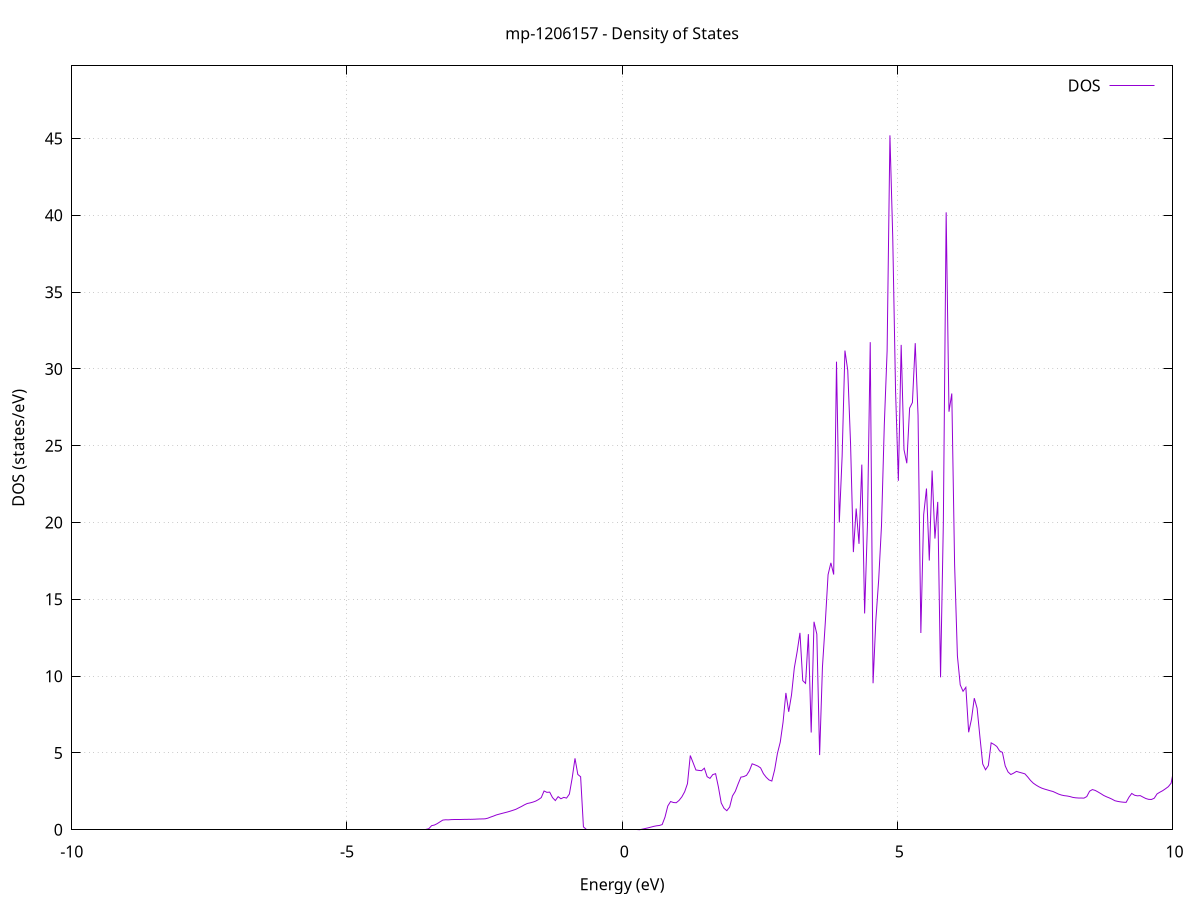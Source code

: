 set title 'mp-1206157 - Density of States'
set xlabel 'Energy (eV)'
set ylabel 'DOS (states/eV)'
set grid
set xrange [-10:10]
set yrange [0:49.729]
set xzeroaxis lt -1
set terminal png size 800,600
set output 'mp-1206157_dos_gnuplot.png'
plot '-' using 1:2 with lines title 'DOS'
-67.276700 0.000000
-67.225600 0.000000
-67.174500 0.000000
-67.123400 0.000000
-67.072300 0.000000
-67.021200 0.000000
-66.970100 0.000000
-66.919000 0.000000
-66.867900 0.000000
-66.816800 0.000000
-66.765700 0.000000
-66.714700 0.000000
-66.663600 0.000000
-66.612500 0.000000
-66.561400 0.000000
-66.510300 0.000000
-66.459200 0.000000
-66.408100 0.000000
-66.357000 0.000000
-66.305900 0.000000
-66.254800 0.000000
-66.203700 0.000000
-66.152600 0.000000
-66.101500 0.000000
-66.050500 0.000000
-65.999400 0.000000
-65.948300 0.000000
-65.897200 0.000000
-65.846100 0.000000
-65.795000 0.000000
-65.743900 0.000000
-65.692800 0.000000
-65.641700 0.000000
-65.590600 0.000000
-65.539500 0.000000
-65.488400 0.000000
-65.437300 0.000000
-65.386300 0.000000
-65.335200 0.000000
-65.284100 0.000000
-65.233000 0.000000
-65.181900 0.000000
-65.130800 0.000000
-65.079700 0.000000
-65.028600 0.000000
-64.977500 0.000000
-64.926400 0.000000
-64.875300 0.000000
-64.824200 0.000000
-64.773100 0.000000
-64.722100 0.000000
-64.671000 0.000000
-64.619900 0.000000
-64.568800 0.000000
-64.517700 0.000000
-64.466600 0.000000
-64.415500 0.000000
-64.364400 0.000000
-64.313300 0.000000
-64.262200 0.000000
-64.211100 0.000000
-64.160000 0.000000
-64.108900 0.000000
-64.057900 0.000000
-64.006800 0.000000
-63.955700 0.000000
-63.904600 0.000000
-63.853500 0.000000
-63.802400 0.000000
-63.751300 0.000000
-63.700200 0.000000
-63.649100 0.000000
-63.598000 0.000000
-63.546900 0.000000
-63.495800 0.000000
-63.444700 0.000000
-63.393700 0.000000
-63.342600 0.000000
-63.291500 0.000000
-63.240400 0.000000
-63.189300 0.000000
-63.138200 0.000000
-63.087100 0.000000
-63.036000 0.000000
-62.984900 0.000000
-62.933800 0.000000
-62.882700 0.000000
-62.831600 0.000000
-62.780500 0.000000
-62.729500 0.000000
-62.678400 0.000000
-62.627300 0.000000
-62.576200 0.000000
-62.525100 0.000000
-62.474000 0.000000
-62.422900 0.000000
-62.371800 0.000000
-62.320700 0.000000
-62.269600 0.000000
-62.218500 0.000000
-62.167400 0.000000
-62.116300 0.000000
-62.065300 0.000000
-62.014200 0.000000
-61.963100 0.000000
-61.912000 180.278000
-61.860900 4.368400
-61.809800 248.098100
-61.758700 0.000000
-61.707600 0.000000
-61.656500 0.000000
-61.605400 0.000000
-61.554300 0.000000
-61.503200 0.000000
-61.452100 0.000000
-61.401100 0.000000
-61.350000 0.000000
-61.298900 0.000000
-61.247800 0.000000
-61.196700 0.000000
-61.145600 0.000000
-61.094500 0.000000
-61.043400 0.000000
-60.992300 0.000000
-60.941200 0.000000
-60.890100 0.000000
-60.839000 0.000000
-60.787900 0.000000
-60.736900 0.000000
-60.685800 0.000000
-60.634700 0.000000
-60.583600 0.000000
-60.532500 0.000000
-60.481400 0.000000
-60.430300 0.000000
-60.379200 0.000000
-60.328100 0.000000
-60.277000 0.000000
-60.225900 0.000000
-60.174800 0.000000
-60.123700 0.000000
-60.072700 0.000000
-60.021600 0.000000
-59.970500 0.000000
-59.919400 0.000000
-59.868300 0.000000
-59.817200 0.000000
-59.766100 0.000000
-59.715000 0.000000
-59.663900 0.000000
-59.612800 0.000000
-59.561700 0.000000
-59.510600 0.000000
-59.459500 0.000000
-59.408500 0.000000
-59.357400 0.000000
-59.306300 0.000000
-59.255200 0.000000
-59.204100 0.000000
-59.153000 0.000000
-59.101900 0.000000
-59.050800 0.000000
-58.999700 0.000000
-58.948600 0.000000
-58.897500 0.000000
-58.846400 0.000000
-58.795300 0.000000
-58.744300 0.000000
-58.693200 0.000000
-58.642100 0.000000
-58.591000 0.000000
-58.539900 0.000000
-58.488800 0.000000
-58.437700 0.000000
-58.386600 0.000000
-58.335500 0.000000
-58.284400 0.000000
-58.233300 0.000000
-58.182200 0.000000
-58.131100 0.000000
-58.080100 0.000000
-58.029000 0.000000
-57.977900 0.000000
-57.926800 0.000000
-57.875700 0.000000
-57.824600 0.000000
-57.773500 0.000000
-57.722400 0.000000
-57.671300 0.000000
-57.620200 0.000000
-57.569100 0.000000
-57.518000 0.000000
-57.466900 0.000000
-57.415900 0.000000
-57.364800 0.000000
-57.313700 0.000000
-57.262600 0.000000
-57.211500 0.000000
-57.160400 0.000000
-57.109300 0.000000
-57.058200 0.000000
-57.007100 0.000000
-56.956000 0.000000
-56.904900 0.000000
-56.853800 0.000000
-56.802700 0.000000
-56.751700 0.000000
-56.700600 0.000000
-56.649500 0.000000
-56.598400 0.000000
-56.547300 0.000000
-56.496200 0.000000
-56.445100 0.000000
-56.394000 0.000000
-56.342900 0.000000
-56.291800 0.000000
-56.240700 0.000000
-56.189600 0.000000
-56.138500 0.000000
-56.087500 0.000000
-56.036400 0.000000
-55.985300 0.000000
-55.934200 0.000000
-55.883100 0.000000
-55.832000 0.000000
-55.780900 0.000000
-55.729800 0.000000
-55.678700 0.000000
-55.627600 0.000000
-55.576500 0.000000
-55.525400 0.000000
-55.474300 0.000000
-55.423300 0.000000
-55.372200 0.000000
-55.321100 0.000000
-55.270000 0.000000
-55.218900 0.000000
-55.167800 0.000000
-55.116700 0.000000
-55.065600 0.000000
-55.014500 0.000000
-54.963400 0.000000
-54.912300 0.000000
-54.861200 0.000000
-54.810100 0.000000
-54.759100 0.000000
-54.708000 0.000000
-54.656900 0.000000
-54.605800 0.000000
-54.554700 0.000000
-54.503600 0.000000
-54.452500 0.000000
-54.401400 0.000000
-54.350300 0.000000
-54.299200 0.000000
-54.248100 0.000000
-54.197000 0.000000
-54.145900 0.000000
-54.094900 0.000000
-54.043800 0.000000
-53.992700 0.000000
-53.941600 0.000000
-53.890500 0.000000
-53.839400 0.000000
-53.788300 0.000000
-53.737200 0.000000
-53.686100 0.000000
-53.635000 0.000000
-53.583900 0.000000
-53.532800 0.000000
-53.481700 0.000000
-53.430700 0.000000
-53.379600 0.000000
-53.328500 0.000000
-53.277400 0.000000
-53.226300 0.000000
-53.175200 0.000000
-53.124100 0.000000
-53.073000 0.000000
-53.021900 0.000000
-52.970800 0.000000
-52.919700 0.000000
-52.868600 0.000000
-52.817500 0.000000
-52.766500 0.000000
-52.715400 0.000000
-52.664300 0.000000
-52.613200 0.000000
-52.562100 0.000000
-52.511000 0.000000
-52.459900 0.000000
-52.408800 0.000000
-52.357700 0.000000
-52.306600 0.000000
-52.255500 0.000000
-52.204400 0.000000
-52.153300 0.000000
-52.102200 0.000000
-52.051200 0.000000
-52.000100 0.000000
-51.949000 0.000000
-51.897900 0.000000
-51.846800 0.000000
-51.795700 0.000000
-51.744600 0.000000
-51.693500 0.000000
-51.642400 0.000000
-51.591300 0.000000
-51.540200 0.000000
-51.489100 0.000000
-51.438000 0.000000
-51.387000 0.000000
-51.335900 0.000000
-51.284800 0.000000
-51.233700 0.000000
-51.182600 0.000000
-51.131500 0.000000
-51.080400 0.000000
-51.029300 0.000000
-50.978200 0.000000
-50.927100 0.000000
-50.876000 0.000000
-50.824900 0.000000
-50.773800 0.000000
-50.722800 0.000000
-50.671700 0.000000
-50.620600 0.000000
-50.569500 0.000000
-50.518400 0.000000
-50.467300 0.000000
-50.416200 0.000000
-50.365100 0.000000
-50.314000 0.000000
-50.262900 0.000000
-50.211800 0.000000
-50.160700 0.000000
-50.109600 0.000000
-50.058600 0.000000
-50.007500 0.000000
-49.956400 0.000000
-49.905300 0.000000
-49.854200 0.000000
-49.803100 0.000000
-49.752000 0.000000
-49.700900 0.000000
-49.649800 0.000000
-49.598700 0.000000
-49.547600 0.000000
-49.496500 0.000000
-49.445400 0.000000
-49.394400 0.000000
-49.343300 0.000000
-49.292200 0.000000
-49.241100 0.000000
-49.190000 0.000000
-49.138900 0.000000
-49.087800 0.000000
-49.036700 0.000000
-48.985600 0.000000
-48.934500 0.000000
-48.883400 0.000000
-48.832300 0.000000
-48.781200 0.000000
-48.730200 0.000000
-48.679100 0.000000
-48.628000 0.000000
-48.576900 0.000000
-48.525800 0.000000
-48.474700 0.000000
-48.423600 0.000000
-48.372500 0.000000
-48.321400 0.000000
-48.270300 0.000000
-48.219200 0.000000
-48.168100 0.000000
-48.117000 0.000000
-48.066000 0.000000
-48.014900 0.000000
-47.963800 0.000000
-47.912700 0.000000
-47.861600 0.000000
-47.810500 0.000000
-47.759400 0.000000
-47.708300 0.000000
-47.657200 0.000000
-47.606100 0.000000
-47.555000 0.000000
-47.503900 0.000000
-47.452800 0.000000
-47.401800 0.000000
-47.350700 0.000000
-47.299600 0.000000
-47.248500 0.000000
-47.197400 0.000000
-47.146300 0.000000
-47.095200 0.000000
-47.044100 0.000000
-46.993000 0.000000
-46.941900 0.000000
-46.890800 0.000000
-46.839700 0.000000
-46.788600 0.000000
-46.737600 0.000000
-46.686500 0.000000
-46.635400 0.000000
-46.584300 0.000000
-46.533200 0.000000
-46.482100 0.000000
-46.431000 0.000000
-46.379900 0.000000
-46.328800 0.000000
-46.277700 0.000000
-46.226600 0.000000
-46.175500 0.000000
-46.124400 0.000000
-46.073400 0.000000
-46.022300 0.000000
-45.971200 0.000000
-45.920100 0.000000
-45.869000 0.000000
-45.817900 0.000000
-45.766800 0.000000
-45.715700 0.000000
-45.664600 0.000000
-45.613500 0.000000
-45.562400 0.000000
-45.511300 0.000000
-45.460200 0.000000
-45.409200 0.000000
-45.358100 0.000000
-45.307000 0.000000
-45.255900 0.000000
-45.204800 0.000000
-45.153700 0.000000
-45.102600 0.000000
-45.051500 0.000000
-45.000400 0.000000
-44.949300 0.000000
-44.898200 0.000000
-44.847100 0.000000
-44.796000 0.000000
-44.745000 0.000000
-44.693900 0.000000
-44.642800 0.000000
-44.591700 0.000000
-44.540600 0.000000
-44.489500 0.000000
-44.438400 0.000000
-44.387300 0.000000
-44.336200 0.000000
-44.285100 0.000000
-44.234000 0.000000
-44.182900 0.000000
-44.131800 0.000000
-44.080800 0.000000
-44.029700 0.000000
-43.978600 0.000000
-43.927500 0.000000
-43.876400 0.000000
-43.825300 0.000000
-43.774200 0.000000
-43.723100 0.000000
-43.672000 0.000000
-43.620900 0.000000
-43.569800 0.000000
-43.518700 0.000000
-43.467600 0.000000
-43.416600 0.000000
-43.365500 0.000000
-43.314400 0.000000
-43.263300 0.000000
-43.212200 0.000000
-43.161100 0.000000
-43.110000 0.000000
-43.058900 0.000000
-43.007800 0.000000
-42.956700 0.000000
-42.905600 0.000000
-42.854500 0.000000
-42.803400 0.000000
-42.752400 0.000000
-42.701300 0.000000
-42.650200 0.000000
-42.599100 0.000000
-42.548000 0.000000
-42.496900 0.000000
-42.445800 0.000000
-42.394700 0.000000
-42.343600 0.000000
-42.292500 0.000000
-42.241400 0.000000
-42.190300 0.000000
-42.139200 0.000000
-42.088200 0.000000
-42.037100 0.000000
-41.986000 0.000000
-41.934900 0.000000
-41.883800 0.000000
-41.832700 0.000000
-41.781600 0.000000
-41.730500 0.000000
-41.679400 0.000000
-41.628300 0.000000
-41.577200 0.000000
-41.526100 0.000000
-41.475000 0.000000
-41.424000 0.000000
-41.372900 0.000000
-41.321800 0.000000
-41.270700 0.000000
-41.219600 0.000000
-41.168500 0.000000
-41.117400 0.000000
-41.066300 0.000000
-41.015200 0.000000
-40.964100 0.000000
-40.913000 0.000000
-40.861900 0.000000
-40.810800 0.000000
-40.759800 0.000000
-40.708700 0.000000
-40.657600 0.000000
-40.606500 0.000000
-40.555400 0.000000
-40.504300 0.000000
-40.453200 0.000000
-40.402100 0.000000
-40.351000 0.000000
-40.299900 0.000000
-40.248800 0.000000
-40.197700 0.000000
-40.146600 0.000000
-40.095600 0.000000
-40.044500 0.000000
-39.993400 0.000000
-39.942300 0.000000
-39.891200 0.000000
-39.840100 0.000000
-39.789000 0.000000
-39.737900 0.000000
-39.686800 0.000000
-39.635700 0.000000
-39.584600 0.000000
-39.533500 0.000000
-39.482400 0.000000
-39.431400 0.000000
-39.380300 0.000000
-39.329200 0.000000
-39.278100 0.000000
-39.227000 0.000000
-39.175900 0.000000
-39.124800 0.000000
-39.073700 0.000000
-39.022600 0.000000
-38.971500 0.000000
-38.920400 0.000000
-38.869300 0.000000
-38.818200 0.000000
-38.767200 0.000000
-38.716100 0.000000
-38.665000 0.000000
-38.613900 0.000000
-38.562800 0.000000
-38.511700 0.000000
-38.460600 0.000000
-38.409500 0.000000
-38.358400 0.000000
-38.307300 0.000000
-38.256200 0.000000
-38.205100 0.000000
-38.154000 0.000000
-38.103000 0.000000
-38.051900 0.000000
-38.000800 0.000000
-37.949700 0.000000
-37.898600 0.000000
-37.847500 0.000000
-37.796400 0.000000
-37.745300 0.000000
-37.694200 0.000000
-37.643100 0.000000
-37.592000 0.000000
-37.540900 0.000000
-37.489800 0.000000
-37.438800 0.000000
-37.387700 0.000000
-37.336600 0.000000
-37.285500 0.000000
-37.234400 0.000000
-37.183300 0.000000
-37.132200 0.000000
-37.081100 0.000000
-37.030000 0.000000
-36.978900 0.000000
-36.927800 0.000000
-36.876700 0.000000
-36.825600 0.000000
-36.774600 0.000000
-36.723500 0.000000
-36.672400 0.000000
-36.621300 0.000000
-36.570200 0.000000
-36.519100 0.000000
-36.468000 0.000000
-36.416900 0.000000
-36.365800 0.000000
-36.314700 0.000000
-36.263600 0.000000
-36.212500 0.000000
-36.161400 0.000000
-36.110400 0.000000
-36.059300 0.000000
-36.008200 0.000000
-35.957100 0.000000
-35.906000 0.000000
-35.854900 0.000000
-35.803800 0.000000
-35.752700 0.000000
-35.701600 0.000000
-35.650500 0.000000
-35.599400 0.000000
-35.548300 0.000000
-35.497200 0.000000
-35.446200 0.000000
-35.395100 0.000000
-35.344000 0.000000
-35.292900 0.000000
-35.241800 0.000000
-35.190700 0.000000
-35.139600 0.000000
-35.088500 0.000000
-35.037400 0.000000
-34.986300 0.000000
-34.935200 0.000000
-34.884100 0.000000
-34.833000 0.000000
-34.782000 0.000000
-34.730900 0.000000
-34.679800 0.000000
-34.628700 0.000000
-34.577600 0.000000
-34.526500 0.000000
-34.475400 0.000000
-34.424300 0.000000
-34.373200 0.000000
-34.322100 0.000000
-34.271000 0.000000
-34.219900 0.000000
-34.168800 0.000000
-34.117800 0.000000
-34.066700 0.000000
-34.015600 0.000000
-33.964500 0.000000
-33.913400 0.000000
-33.862300 0.000000
-33.811200 0.000000
-33.760100 0.000000
-33.709000 0.000000
-33.657900 0.000000
-33.606800 0.000000
-33.555700 0.000000
-33.504600 0.000000
-33.453600 0.000000
-33.402500 0.000000
-33.351400 0.000000
-33.300300 0.000000
-33.249200 0.000000
-33.198100 0.000000
-33.147000 0.000000
-33.095900 0.000000
-33.044800 0.000000
-32.993700 0.000000
-32.942600 0.000000
-32.891500 0.000000
-32.840400 0.000000
-32.789400 0.000000
-32.738300 0.000000
-32.687200 0.000000
-32.636100 0.000000
-32.585000 0.000000
-32.533900 0.000000
-32.482800 0.000000
-32.431700 0.000000
-32.380600 0.000000
-32.329500 0.000000
-32.278400 0.000000
-32.227300 0.000000
-32.176200 0.000000
-32.125200 0.000000
-32.074100 0.000000
-32.023000 0.000000
-31.971900 0.000000
-31.920800 0.000000
-31.869700 0.000000
-31.818600 0.000000
-31.767500 0.000000
-31.716400 0.000000
-31.665300 0.000000
-31.614200 0.000000
-31.563100 0.000000
-31.512000 0.000000
-31.461000 0.000000
-31.409900 0.000000
-31.358800 0.000000
-31.307700 0.000000
-31.256600 0.000000
-31.205500 0.000000
-31.154400 0.000000
-31.103300 0.000000
-31.052200 0.000000
-31.001100 0.000000
-30.950000 0.000000
-30.898900 0.000000
-30.847800 0.000000
-30.796700 0.000000
-30.745700 0.000000
-30.694600 0.000000
-30.643500 0.000000
-30.592400 0.000000
-30.541300 0.000000
-30.490200 0.000000
-30.439100 0.000000
-30.388000 0.000000
-30.336900 0.000000
-30.285800 0.000000
-30.234700 0.000000
-30.183600 0.000000
-30.132500 0.000000
-30.081500 0.000000
-30.030400 0.000000
-29.979300 0.000000
-29.928200 0.000000
-29.877100 0.000000
-29.826000 0.000000
-29.774900 0.000000
-29.723800 0.000000
-29.672700 0.000000
-29.621600 0.000000
-29.570500 0.000000
-29.519400 0.000000
-29.468300 0.000000
-29.417300 0.000000
-29.366200 0.000000
-29.315100 0.000000
-29.264000 0.000000
-29.212900 0.000000
-29.161800 0.000000
-29.110700 0.000000
-29.059600 0.000000
-29.008500 0.000000
-28.957400 0.000000
-28.906300 0.000000
-28.855200 0.000000
-28.804100 0.000000
-28.753100 0.000000
-28.702000 0.000000
-28.650900 0.000000
-28.599800 0.000000
-28.548700 0.000000
-28.497600 0.000000
-28.446500 0.000000
-28.395400 0.000000
-28.344300 0.000000
-28.293200 0.000000
-28.242100 0.000000
-28.191000 0.000000
-28.139900 0.000000
-28.088900 0.000000
-28.037800 0.000000
-27.986700 0.000000
-27.935600 0.000000
-27.884500 0.000000
-27.833400 0.000000
-27.782300 0.000000
-27.731200 0.000000
-27.680100 0.000000
-27.629000 0.000000
-27.577900 0.000000
-27.526800 0.000000
-27.475700 0.000000
-27.424700 0.000000
-27.373600 0.000000
-27.322500 0.000000
-27.271400 0.000000
-27.220300 0.000000
-27.169200 0.000000
-27.118100 0.000000
-27.067000 0.000000
-27.015900 0.000000
-26.964800 0.000000
-26.913700 0.000000
-26.862600 0.000000
-26.811500 0.000000
-26.760500 0.000000
-26.709400 0.000000
-26.658300 0.000000
-26.607200 0.000000
-26.556100 0.000000
-26.505000 0.000000
-26.453900 0.000000
-26.402800 0.000000
-26.351700 0.000000
-26.300600 0.000000
-26.249500 0.000000
-26.198400 0.000000
-26.147300 0.000000
-26.096300 0.000000
-26.045200 0.000000
-25.994100 0.000000
-25.943000 0.000000
-25.891900 0.000000
-25.840800 0.000000
-25.789700 0.000000
-25.738600 0.000000
-25.687500 0.000000
-25.636400 0.000000
-25.585300 0.000000
-25.534200 0.000000
-25.483100 0.000000
-25.432100 0.000000
-25.381000 0.000000
-25.329900 0.000000
-25.278800 0.000000
-25.227700 0.000000
-25.176600 0.000000
-25.125500 0.000000
-25.074400 0.000000
-25.023300 0.000000
-24.972200 0.000000
-24.921100 0.000000
-24.870000 0.000000
-24.818900 0.000000
-24.767900 0.000000
-24.716800 0.000000
-24.665700 0.000000
-24.614600 0.000000
-24.563500 0.000000
-24.512400 0.000000
-24.461300 0.000000
-24.410200 0.000000
-24.359100 0.000000
-24.308000 0.000000
-24.256900 0.000000
-24.205800 0.000000
-24.154700 0.000000
-24.103700 0.000000
-24.052600 0.000000
-24.001500 0.000000
-23.950400 0.000000
-23.899300 0.000000
-23.848200 0.000000
-23.797100 0.000000
-23.746000 0.000000
-23.694900 0.000000
-23.643800 0.000000
-23.592700 0.000000
-23.541600 0.000000
-23.490500 0.000000
-23.439500 0.000000
-23.388400 0.000000
-23.337300 0.000000
-23.286200 0.000000
-23.235100 0.000000
-23.184000 0.000000
-23.132900 0.000000
-23.081800 0.000000
-23.030700 0.000000
-22.979600 0.000000
-22.928500 0.000000
-22.877400 0.000000
-22.826300 0.000000
-22.775300 0.000000
-22.724200 0.000000
-22.673100 0.000000
-22.622000 0.000000
-22.570900 0.000000
-22.519800 0.000000
-22.468700 0.000000
-22.417600 0.000000
-22.366500 0.000000
-22.315400 0.000000
-22.264300 0.000000
-22.213200 0.000000
-22.162100 0.000000
-22.111100 0.000000
-22.060000 0.000000
-22.008900 0.000000
-21.957800 0.000000
-21.906700 0.000000
-21.855600 0.000000
-21.804500 0.000000
-21.753400 0.000000
-21.702300 0.000000
-21.651200 0.000000
-21.600100 0.000000
-21.549000 0.000000
-21.497900 0.000000
-21.446900 0.000000
-21.395800 0.000000
-21.344700 0.000000
-21.293600 0.000000
-21.242500 0.000000
-21.191400 0.000000
-21.140300 0.000000
-21.089200 0.000000
-21.038100 0.000000
-20.987000 0.000000
-20.935900 0.000000
-20.884800 0.000000
-20.833700 0.000000
-20.782700 0.000000
-20.731600 0.000000
-20.680500 0.000000
-20.629400 0.000000
-20.578300 0.000000
-20.527200 0.000000
-20.476100 0.000000
-20.425000 0.000000
-20.373900 0.000000
-20.322800 0.000000
-20.271700 0.000000
-20.220600 0.000000
-20.169500 0.000000
-20.118500 0.000000
-20.067400 0.000000
-20.016300 0.000000
-19.965200 0.000000
-19.914100 0.000000
-19.863000 0.000000
-19.811900 0.000000
-19.760800 0.000000
-19.709700 0.000000
-19.658600 0.000000
-19.607500 0.000000
-19.556400 0.000000
-19.505300 0.000000
-19.454300 0.000000
-19.403200 0.000000
-19.352100 0.000000
-19.301000 0.000000
-19.249900 0.000000
-19.198800 0.000000
-19.147700 0.000000
-19.096600 0.000000
-19.045500 0.000000
-18.994400 0.000000
-18.943300 0.000000
-18.892200 0.000000
-18.841100 0.000000
-18.790100 0.000000
-18.739000 0.000000
-18.687900 0.000000
-18.636800 0.000000
-18.585700 0.000000
-18.534600 0.000000
-18.483500 0.000000
-18.432400 0.000000
-18.381300 0.000000
-18.330200 0.000000
-18.279100 0.000000
-18.228000 0.000000
-18.176900 0.000000
-18.125900 0.000000
-18.074800 0.000000
-18.023700 0.000000
-17.972600 0.000000
-17.921500 0.000000
-17.870400 0.000000
-17.819300 0.000000
-17.768200 0.000000
-17.717100 0.000000
-17.666000 0.000000
-17.614900 0.000000
-17.563800 0.000000
-17.512700 0.000000
-17.461700 0.000000
-17.410600 0.000000
-17.359500 0.000000
-17.308400 0.000000
-17.257300 0.000000
-17.206200 0.000000
-17.155100 0.000000
-17.104000 0.000000
-17.052900 0.000000
-17.001800 0.000000
-16.950700 0.000000
-16.899600 0.000000
-16.848500 0.000000
-16.797500 0.000000
-16.746400 0.000000
-16.695300 0.000000
-16.644200 0.000000
-16.593100 0.000000
-16.542000 0.000000
-16.490900 0.000000
-16.439800 0.000000
-16.388700 0.000000
-16.337600 0.000000
-16.286500 0.000000
-16.235400 0.000000
-16.184300 0.000000
-16.133300 0.000000
-16.082200 0.000000
-16.031100 0.000000
-15.980000 0.000000
-15.928900 0.000000
-15.877800 0.000000
-15.826700 0.000000
-15.775600 0.000000
-15.724500 0.000000
-15.673400 0.000000
-15.622300 0.000000
-15.571200 0.000000
-15.520100 0.000000
-15.469100 0.000000
-15.418000 0.000000
-15.366900 0.000000
-15.315800 0.000000
-15.264700 0.000000
-15.213600 0.000000
-15.162500 0.000000
-15.111400 0.000000
-15.060300 0.000000
-15.009200 0.000000
-14.958100 0.000000
-14.907000 0.000000
-14.855900 0.000000
-14.804900 0.000000
-14.753800 0.000000
-14.702700 0.000000
-14.651600 0.000000
-14.600500 0.000000
-14.549400 0.000000
-14.498300 0.000000
-14.447200 0.000000
-14.396100 0.000000
-14.345000 0.000000
-14.293900 0.000000
-14.242800 0.000000
-14.191700 0.000000
-14.140700 0.000000
-14.089600 0.000000
-14.038500 0.000000
-13.987400 0.000000
-13.936300 0.000000
-13.885200 0.000000
-13.834100 0.000000
-13.783000 0.000000
-13.731900 0.000000
-13.680800 0.000000
-13.629700 0.000000
-13.578600 0.000000
-13.527500 0.000000
-13.476500 0.000000
-13.425400 0.000000
-13.374300 0.000000
-13.323200 0.000000
-13.272100 0.000000
-13.221000 0.000000
-13.169900 0.000000
-13.118800 0.000000
-13.067700 0.000000
-13.016600 0.000000
-12.965500 0.000000
-12.914400 0.000000
-12.863300 0.000000
-12.812300 0.000000
-12.761200 0.000000
-12.710100 0.000000
-12.659000 0.000000
-12.607900 0.000000
-12.556800 0.000000
-12.505700 0.000000
-12.454600 0.000000
-12.403500 0.000000
-12.352400 0.000000
-12.301300 0.000000
-12.250200 0.000000
-12.199100 0.000000
-12.148100 0.000000
-12.097000 0.000000
-12.045900 0.000000
-11.994800 0.000000
-11.943700 0.000000
-11.892600 0.000000
-11.841500 0.000000
-11.790400 0.000000
-11.739300 0.000000
-11.688200 0.000000
-11.637100 0.000000
-11.586000 0.000000
-11.534900 0.000000
-11.483900 0.000000
-11.432800 0.000000
-11.381700 0.000000
-11.330600 0.000000
-11.279500 0.000000
-11.228400 0.000000
-11.177300 0.000000
-11.126200 0.000000
-11.075100 0.000000
-11.024000 0.000000
-10.972900 0.000000
-10.921800 0.000000
-10.870700 0.000000
-10.819700 0.000000
-10.768600 0.000000
-10.717500 0.000000
-10.666400 0.000000
-10.615300 0.000000
-10.564200 0.000000
-10.513100 0.000000
-10.462000 0.000000
-10.410900 0.000000
-10.359800 0.000000
-10.308700 0.000000
-10.257600 0.000000
-10.206500 0.000000
-10.155500 0.000000
-10.104400 0.000000
-10.053300 0.000000
-10.002200 0.000000
-9.951100 0.000000
-9.900000 0.000000
-9.848900 0.000000
-9.797800 0.000000
-9.746700 0.000000
-9.695600 0.000000
-9.644500 0.000000
-9.593400 0.000000
-9.542300 0.000000
-9.491300 0.000000
-9.440200 0.000000
-9.389100 0.000000
-9.338000 0.000000
-9.286900 0.000000
-9.235800 0.000000
-9.184700 0.000000
-9.133600 0.000000
-9.082500 0.000000
-9.031400 0.000000
-8.980300 0.000000
-8.929200 0.000000
-8.878100 0.000000
-8.827000 0.000000
-8.776000 0.000000
-8.724900 0.000000
-8.673800 0.000000
-8.622700 0.000000
-8.571600 0.000000
-8.520500 0.000000
-8.469400 0.000000
-8.418300 0.000000
-8.367200 0.000000
-8.316100 0.000000
-8.265000 0.000000
-8.213900 0.000000
-8.162800 0.000000
-8.111800 0.000000
-8.060700 0.000000
-8.009600 0.000000
-7.958500 0.000000
-7.907400 0.000000
-7.856300 0.000000
-7.805200 0.000000
-7.754100 0.000000
-7.703000 0.000000
-7.651900 0.000000
-7.600800 0.000000
-7.549700 0.000000
-7.498600 0.000000
-7.447600 0.000000
-7.396500 0.000000
-7.345400 0.000000
-7.294300 0.000000
-7.243200 0.000000
-7.192100 0.000000
-7.141000 0.000000
-7.089900 0.000000
-7.038800 0.000000
-6.987700 0.000000
-6.936600 0.000000
-6.885500 0.000000
-6.834400 0.000000
-6.783400 0.000000
-6.732300 0.000000
-6.681200 0.000000
-6.630100 0.000000
-6.579000 0.000000
-6.527900 0.000000
-6.476800 0.000000
-6.425700 0.000000
-6.374600 0.000000
-6.323500 0.000000
-6.272400 0.000000
-6.221300 0.000000
-6.170200 0.000000
-6.119200 0.000000
-6.068100 0.000000
-6.017000 0.000000
-5.965900 0.000000
-5.914800 0.000000
-5.863700 0.000000
-5.812600 0.000000
-5.761500 0.000000
-5.710400 0.000000
-5.659300 0.000000
-5.608200 0.000000
-5.557100 0.000000
-5.506000 0.000000
-5.455000 0.000000
-5.403900 0.000000
-5.352800 0.000000
-5.301700 0.000000
-5.250600 0.000000
-5.199500 0.000000
-5.148400 0.000000
-5.097300 0.000000
-5.046200 0.000000
-4.995100 0.000000
-4.944000 0.000000
-4.892900 0.000000
-4.841800 0.000000
-4.790800 0.000000
-4.739700 0.000000
-4.688600 0.000000
-4.637500 0.000000
-4.586400 0.000000
-4.535300 0.000000
-4.484200 0.000000
-4.433100 0.000000
-4.382000 0.000000
-4.330900 0.000000
-4.279800 0.000000
-4.228700 0.000000
-4.177600 0.000000
-4.126600 0.000000
-4.075500 0.000000
-4.024400 0.000000
-3.973300 0.000000
-3.922200 0.000000
-3.871100 0.000000
-3.820000 0.000000
-3.768900 0.000000
-3.717800 0.000000
-3.666700 0.000000
-3.615600 0.000000
-3.564500 0.000000
-3.513400 0.070700
-3.462400 0.267200
-3.411300 0.308100
-3.360200 0.400100
-3.309100 0.517900
-3.258000 0.631200
-3.206900 0.651000
-3.155800 0.645800
-3.104700 0.662500
-3.053600 0.668900
-3.002500 0.668800
-2.951400 0.666600
-2.900300 0.673600
-2.849200 0.677700
-2.798200 0.679900
-2.747100 0.679700
-2.696000 0.685400
-2.644900 0.694900
-2.593800 0.703500
-2.542700 0.706800
-2.491600 0.712400
-2.440500 0.755000
-2.389400 0.827400
-2.338300 0.891200
-2.287200 0.964400
-2.236100 1.015400
-2.185000 1.064400
-2.134000 1.111700
-2.082900 1.158900
-2.031800 1.213000
-1.980700 1.272600
-1.929600 1.335500
-1.878500 1.429000
-1.827400 1.519500
-1.776300 1.622500
-1.725200 1.710300
-1.674100 1.748800
-1.623000 1.799400
-1.571900 1.865100
-1.520800 1.964700
-1.469800 2.093100
-1.418700 2.525900
-1.367600 2.437100
-1.316500 2.449400
-1.265400 2.096000
-1.214300 1.901100
-1.163200 2.156400
-1.112100 2.019400
-1.061000 2.108400
-1.009900 2.063200
-0.958800 2.323600
-0.907700 3.371900
-0.856600 4.649600
-0.805600 3.602100
-0.754500 3.452100
-0.703400 0.188100
-0.652300 0.000000
-0.601200 0.000000
-0.550100 0.000000
-0.499000 0.000000
-0.447900 0.000000
-0.396800 0.000000
-0.345700 0.000000
-0.294600 0.000000
-0.243500 0.000000
-0.192400 0.000000
-0.141400 0.000000
-0.090300 0.000000
-0.039200 0.000000
0.011900 0.000000
0.063000 0.000000
0.114100 0.000000
0.165200 0.000000
0.216300 0.000000
0.267400 0.000000
0.318500 0.003200
0.369600 0.043300
0.420700 0.084000
0.471800 0.126000
0.522800 0.172700
0.573900 0.221600
0.625000 0.258300
0.676100 0.279600
0.727200 0.338300
0.778300 0.819400
0.829400 1.547700
0.880500 1.840000
0.931600 1.774800
0.982700 1.759500
1.033800 1.910700
1.084900 2.142000
1.136000 2.474200
1.187000 3.003200
1.238100 4.834300
1.289200 4.366700
1.340300 3.892700
1.391400 3.865800
1.442500 3.845300
1.493600 4.008900
1.544700 3.453400
1.595800 3.346200
1.646900 3.592500
1.698000 3.650700
1.749100 2.784200
1.800200 1.747000
1.851200 1.395100
1.902300 1.241100
1.953400 1.479800
2.004500 2.201800
2.055600 2.499200
2.106700 2.979900
2.157800 3.426100
2.208900 3.461400
2.260000 3.543400
2.311100 3.833600
2.362200 4.295100
2.413300 4.226900
2.464400 4.149700
2.515400 4.028700
2.566500 3.654000
2.617600 3.417400
2.668700 3.243500
2.719800 3.172500
2.770900 3.903600
2.822000 4.978500
2.873100 5.708600
2.924200 7.012900
2.975300 8.907700
3.026400 7.681400
3.077500 8.778100
3.128600 10.539100
3.179600 11.590300
3.230700 12.818200
3.281800 9.709400
3.332900 9.531100
3.384000 12.736600
3.435100 6.329400
3.486200 13.540600
3.537300 12.738600
3.588400 4.866200
3.639500 10.594700
3.690600 13.442100
3.741700 16.607800
3.792800 17.378000
3.843800 16.616300
3.894900 30.473600
3.946000 20.007900
3.997100 24.313600
4.048200 31.196300
4.099300 29.908100
4.150400 25.132000
4.201500 18.075100
4.252600 20.915800
4.303700 18.614400
4.354800 23.772100
4.405900 14.082800
4.457000 19.848600
4.508000 31.742400
4.559100 9.538700
4.610200 13.656400
4.661300 16.271500
4.712400 19.788700
4.763500 26.369400
4.814600 31.176500
4.865700 45.208300
4.916800 38.574400
4.967900 28.584700
5.019000 22.719600
5.070100 31.566900
5.121200 24.749900
5.172200 23.860700
5.223300 27.451600
5.274400 27.814000
5.325500 31.679300
5.376600 26.985400
5.427700 12.812000
5.478800 20.516900
5.529900 22.214200
5.581000 17.529400
5.632100 23.384200
5.683200 18.955800
5.734300 21.345900
5.785400 9.922600
5.836400 20.000500
5.887500 40.192500
5.938600 27.214800
5.989700 28.401200
6.040800 17.271500
6.091900 11.314100
6.143000 9.433500
6.194100 9.015300
6.245200 9.274400
6.296300 6.347500
6.347400 7.200000
6.398500 8.567700
6.449600 7.911300
6.500600 6.053800
6.551700 4.285500
6.602800 3.906800
6.653900 4.180700
6.705000 5.658000
6.756100 5.557500
6.807200 5.422900
6.858300 5.133800
6.909400 5.037400
6.960500 4.157400
7.011600 3.765600
7.062700 3.597400
7.113800 3.687500
7.164800 3.801900
7.215900 3.744200
7.267000 3.695000
7.318100 3.641600
7.369200 3.437700
7.420300 3.210600
7.471400 3.031200
7.522500 2.905400
7.573600 2.796900
7.624700 2.710000
7.675800 2.647800
7.726900 2.594200
7.778000 2.539300
7.829000 2.491000
7.880100 2.406300
7.931200 2.321100
7.982300 2.260400
8.033400 2.221300
8.084500 2.199400
8.135600 2.164000
8.186700 2.110300
8.237800 2.082300
8.288900 2.068600
8.340000 2.067200
8.391100 2.060300
8.442200 2.161600
8.493200 2.509300
8.544300 2.616600
8.595400 2.562700
8.646500 2.462000
8.697600 2.353900
8.748700 2.236700
8.799800 2.149500
8.850900 2.075300
8.902000 1.991200
8.953100 1.891600
9.004200 1.847900
9.055300 1.816200
9.106400 1.795300
9.157400 1.783900
9.208500 2.117100
9.259600 2.365900
9.310700 2.249100
9.361800 2.209600
9.412900 2.224600
9.464000 2.127700
9.515100 2.034600
9.566200 1.980900
9.617300 1.972500
9.668400 2.052900
9.719500 2.335800
9.770600 2.446800
9.821600 2.545100
9.872700 2.670100
9.923800 2.805900
9.974900 3.033900
10.026000 3.991500
10.077100 3.051800
10.128200 2.842900
10.179300 2.812600
10.230400 2.756800
10.281500 2.771000
10.332600 2.949400
10.383700 3.036100
10.434800 3.142100
10.485800 3.162200
10.536900 3.121200
10.588000 3.055900
10.639100 2.875400
10.690200 2.773900
10.741300 2.726000
10.792400 2.574400
10.843500 2.877200
10.894600 3.427500
10.945700 3.906000
10.996800 3.536100
11.047900 3.771400
11.099000 3.799300
11.150000 3.685500
11.201100 3.505900
11.252200 3.575200
11.303300 3.454300
11.354400 3.345800
11.405500 3.561800
11.456600 3.701400
11.507700 3.842100
11.558800 3.723800
11.609900 3.501500
11.661000 3.381300
11.712100 3.054400
11.763200 3.074900
11.814200 3.130000
11.865300 3.001700
11.916400 2.777000
11.967500 2.597000
12.018600 2.471000
12.069700 2.461400
12.120800 2.335100
12.171900 2.400700
12.223000 2.587900
12.274100 2.992200
12.325200 3.235100
12.376300 3.341800
12.427400 3.398600
12.478400 3.309700
12.529500 3.383300
12.580600 3.900600
12.631700 3.959100
12.682800 3.952000
12.733900 3.967500
12.785000 3.834200
12.836100 3.876200
12.887200 3.515100
12.938300 2.958400
12.989400 2.828000
13.040500 2.746100
13.091600 2.725500
13.142700 2.855100
13.193700 2.952600
13.244800 2.981600
13.295900 3.016900
13.347000 2.941900
13.398100 2.726100
13.449200 2.513500
13.500300 2.350200
13.551400 2.415800
13.602500 2.504400
13.653600 2.662000
13.704700 2.815400
13.755800 3.075400
13.806900 3.205400
13.857900 3.362300
13.909000 3.392400
13.960100 3.673900
14.011200 3.907200
14.062300 3.773800
14.113400 3.892700
14.164500 3.796400
14.215600 3.540700
14.266700 3.526200
14.317800 3.461700
14.368900 3.397700
14.420000 3.429400
14.471100 3.390700
14.522100 3.021400
14.573200 2.806400
14.624300 2.788200
14.675400 2.700200
14.726500 2.747000
14.777600 2.873900
14.828700 2.871700
14.879800 2.875400
14.930900 2.913000
14.982000 2.973400
15.033100 3.039500
15.084200 3.129000
15.135300 3.224800
15.186300 3.373800
15.237400 3.304800
15.288500 3.349500
15.339600 3.456500
15.390700 3.378300
15.441800 3.272500
15.492900 3.241700
15.544000 3.316900
15.595100 3.391000
15.646200 3.380200
15.697300 3.344100
15.748400 3.434700
15.799500 3.438900
15.850500 3.493200
15.901600 3.894600
15.952700 3.885900
16.003800 3.720500
16.054900 3.498800
16.106000 3.332000
16.157100 3.272800
16.208200 3.416000
16.259300 3.321600
16.310400 3.173300
16.361500 3.163000
16.412600 3.147300
16.463700 3.143400
16.514700 3.176500
16.565800 3.201600
16.616900 3.293400
16.668000 3.332300
16.719100 3.344500
16.770200 3.393800
16.821300 3.464800
16.872400 3.396100
16.923500 3.374700
16.974600 3.342000
17.025700 3.141300
17.076800 3.019700
17.127900 2.942500
17.178900 2.880400
17.230000 2.834000
17.281100 2.761600
17.332200 2.778000
17.383300 2.757300
17.434400 2.653700
17.485500 2.728000
17.536600 2.902800
17.587700 3.028600
17.638800 3.151600
17.689900 3.266200
17.741000 3.414200
17.792100 3.438800
17.843100 3.751300
17.894200 3.484000
17.945300 3.354800
17.996400 3.398000
18.047500 3.508300
18.098600 3.675800
18.149700 3.630100
18.200800 3.635600
18.251900 3.577200
18.303000 3.390100
18.354100 3.410500
18.405200 3.460600
18.456300 3.583500
18.507300 3.665300
18.558400 3.595400
18.609500 3.425300
18.660600 3.228700
18.711700 3.311100
18.762800 3.556200
18.813900 3.587600
18.865000 3.580800
18.916100 3.605900
18.967200 3.472800
19.018300 3.517500
19.069400 3.430300
19.120500 3.328200
19.171500 3.378500
19.222600 3.609900
19.273700 3.119000
19.324800 3.015200
19.375900 3.169100
19.427000 3.537800
19.478100 3.834700
19.529200 3.930600
19.580300 3.887600
19.631400 3.694400
19.682500 3.552000
19.733600 3.493300
19.784700 3.337700
19.835700 3.214400
19.886800 2.870900
19.937900 2.677900
19.989000 2.846300
20.040100 2.920700
20.091200 3.104500
20.142300 3.328600
20.193400 3.675700
20.244500 3.836000
20.295600 4.072800
20.346700 4.194800
20.397800 4.235800
20.448900 4.268600
20.499900 4.210100
20.551000 4.118200
20.602100 3.966600
20.653200 3.766900
20.704300 3.739100
20.755400 3.777200
20.806500 3.852500
20.857600 4.362000
20.908700 4.462300
20.959800 4.309800
21.010900 4.154300
21.062000 4.077900
21.113100 3.955300
21.164100 3.938300
21.215200 3.719600
21.266300 3.485200
21.317400 3.569000
21.368500 3.638800
21.419600 3.733000
21.470700 3.923200
21.521800 4.027600
21.572900 3.945900
21.624000 4.018500
21.675100 4.110300
21.726200 4.047500
21.777300 3.760300
21.828300 3.543300
21.879400 3.584300
21.930500 3.743800
21.981600 3.870500
22.032700 3.793100
22.083800 3.605900
22.134900 3.501000
22.186000 3.485200
22.237100 3.546600
22.288200 3.982500
22.339300 4.233500
22.390400 4.410800
22.441500 4.538200
22.492500 4.610300
22.543600 4.508300
22.594700 4.656100
22.645800 4.155300
22.696900 3.854200
22.748000 3.752700
22.799100 3.790700
22.850200 3.900900
22.901300 4.011200
22.952400 4.185600
23.003500 4.140700
23.054600 3.994600
23.105700 3.922100
23.156700 4.220700
23.207800 4.545000
23.258900 4.517400
23.310000 4.383000
23.361100 4.265300
23.412200 4.358900
23.463300 4.278300
23.514400 4.114500
23.565500 4.147600
23.616600 4.431300
23.667700 4.283500
23.718800 3.751000
23.769900 3.599600
23.820900 3.672700
23.872000 3.921700
23.923100 4.119800
23.974200 4.079300
24.025300 4.142500
24.076400 4.185000
24.127500 4.185700
24.178600 3.985200
24.229700 3.829500
24.280800 3.788200
24.331900 4.092100
24.383000 4.356000
24.434100 4.161400
24.485100 4.062100
24.536200 4.122400
24.587300 4.039800
24.638400 4.367700
24.689500 4.343400
24.740600 3.920700
24.791700 3.795800
24.842800 3.788400
24.893900 3.503500
24.945000 3.177200
24.996100 3.310100
25.047200 3.615300
25.098300 3.847700
25.149300 4.452800
25.200400 4.972200
25.251500 4.766300
25.302600 4.591700
25.353700 4.280500
25.404800 3.861000
25.455900 3.331800
25.507000 3.126500
25.558100 3.121700
25.609200 3.220900
25.660300 3.460600
25.711400 3.898100
25.762500 4.287400
25.813500 4.549100
25.864600 4.226900
25.915700 3.653500
25.966800 3.516000
26.017900 3.619400
26.069000 3.708300
26.120100 3.830000
26.171200 3.930500
26.222300 3.987600
26.273400 4.214600
26.324500 4.365300
26.375600 4.316500
26.426700 4.084400
26.477700 3.902900
26.528800 3.574100
26.579900 3.542100
26.631000 3.627300
26.682100 3.789600
26.733200 3.882300
26.784300 3.873600
26.835400 3.684900
26.886500 3.363500
26.937600 2.994400
26.988700 2.716300
27.039800 3.472500
27.090900 2.697300
27.141900 2.355200
27.193000 1.995500
27.244100 1.604700
27.295200 1.272500
27.346300 0.989500
27.397400 0.750700
27.448500 0.565800
27.499600 0.520900
27.550700 0.480300
27.601800 0.443600
27.652900 0.410900
27.704000 0.381200
27.755100 0.351500
27.806100 0.319000
27.857200 0.284500
27.908300 0.257200
27.959400 0.237200
28.010500 0.221600
28.061600 0.208200
28.112700 0.195600
28.163800 0.183800
28.214900 0.173000
28.266000 0.162900
28.317100 0.153900
28.368200 0.145900
28.419300 0.138700
28.470300 0.132100
28.521400 0.126100
28.572500 0.120400
28.623600 0.114900
28.674700 0.109500
28.725800 0.104200
28.776900 0.099100
28.828000 0.094100
28.879100 0.089200
28.930200 0.084300
28.981300 0.079400
29.032400 0.075000
29.083500 0.070800
29.134500 0.066700
29.185600 0.064300
29.236700 0.065400
29.287800 0.064500
29.338900 0.061300
29.390000 0.055700
29.441100 0.047500
29.492200 0.036100
29.543300 0.030500
29.594400 0.026300
29.645500 0.022400
29.696600 0.018800
29.747700 0.015600
29.798700 0.012600
29.849800 0.010000
29.900900 0.007600
29.952000 0.005600
30.003100 0.003900
30.054200 0.002500
30.105300 0.001400
30.156400 0.000600
30.207500 0.000200
30.258600 0.000000
30.309700 0.000000
30.360800 0.000000
30.411900 0.000000
30.462900 0.000000
30.514000 0.000000
30.565100 0.000000
30.616200 0.000000
30.667300 0.000000
30.718400 0.000000
30.769500 0.000000
30.820600 0.000000
30.871700 0.000000
30.922800 0.000000
30.973900 0.000000
31.025000 0.000000
31.076100 0.000000
31.127100 0.000000
31.178200 0.000000
31.229300 0.000000
31.280400 0.000000
31.331500 0.000000
31.382600 0.000000
31.433700 0.000000
31.484800 0.000000
31.535900 0.000000
31.587000 0.000000
31.638100 0.000000
31.689200 0.000000
31.740300 0.000000
31.791300 0.000000
31.842400 0.000000
31.893500 0.000000
31.944600 0.000000
31.995700 0.000000
32.046800 0.000000
32.097900 0.000000
32.149000 0.000000
32.200100 0.000000
32.251200 0.000000
32.302300 0.000000
32.353400 0.000000
32.404500 0.000000
32.455500 0.000000
32.506600 0.000000
32.557700 0.000000
32.608800 0.000000
32.659900 0.000000
32.711000 0.000000
32.762100 0.000000
32.813200 0.000000
32.864300 0.000000
32.915400 0.000000
32.966500 0.000000
33.017600 0.000000
33.068700 0.000000
33.119700 0.000000
33.170800 0.000000
33.221900 0.000000
33.273000 0.000000
33.324100 0.000000
33.375200 0.000000
33.426300 0.000000
33.477400 0.000000
33.528500 0.000000
33.579600 0.000000
33.630700 0.000000
33.681800 0.000000
33.732900 0.000000
33.783900 0.000000
33.835000 0.000000
33.886100 0.000000
33.937200 0.000000
33.988300 0.000000
34.039400 0.000000
34.090500 0.000000
34.141600 0.000000
34.192700 0.000000
34.243800 0.000000
34.294900 0.000000
34.346000 0.000000
34.397100 0.000000
34.448200 0.000000
34.499200 0.000000
34.550300 0.000000
34.601400 0.000000
34.652500 0.000000
34.703600 0.000000
34.754700 0.000000
34.805800 0.000000
34.856900 0.000000
34.908000 0.000000
e
